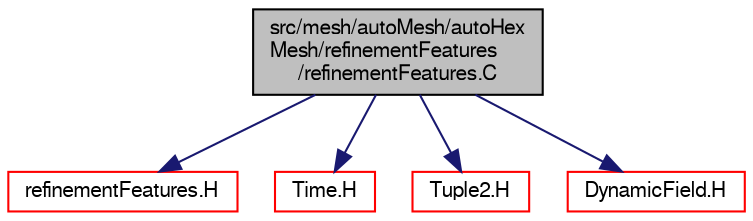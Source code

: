 digraph "src/mesh/autoMesh/autoHexMesh/refinementFeatures/refinementFeatures.C"
{
  bgcolor="transparent";
  edge [fontname="FreeSans",fontsize="10",labelfontname="FreeSans",labelfontsize="10"];
  node [fontname="FreeSans",fontsize="10",shape=record];
  Node0 [label="src/mesh/autoMesh/autoHex\lMesh/refinementFeatures\l/refinementFeatures.C",height=0.2,width=0.4,color="black", fillcolor="grey75", style="filled", fontcolor="black"];
  Node0 -> Node1 [color="midnightblue",fontsize="10",style="solid",fontname="FreeSans"];
  Node1 [label="refinementFeatures.H",height=0.2,width=0.4,color="red",URL="$a06950.html"];
  Node0 -> Node185 [color="midnightblue",fontsize="10",style="solid",fontname="FreeSans"];
  Node185 [label="Time.H",height=0.2,width=0.4,color="red",URL="$a09311.html"];
  Node0 -> Node235 [color="midnightblue",fontsize="10",style="solid",fontname="FreeSans"];
  Node235 [label="Tuple2.H",height=0.2,width=0.4,color="red",URL="$a12791.html"];
  Node0 -> Node236 [color="midnightblue",fontsize="10",style="solid",fontname="FreeSans"];
  Node236 [label="DynamicField.H",height=0.2,width=0.4,color="red",URL="$a09563.html"];
}
